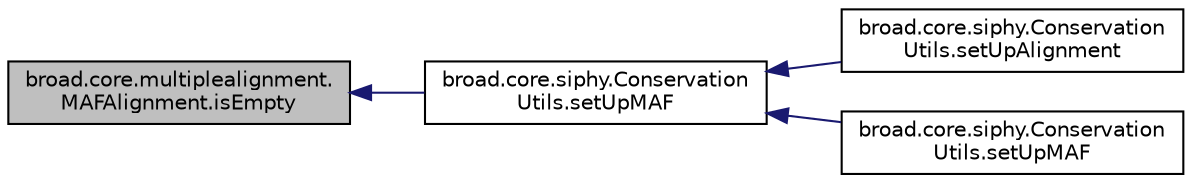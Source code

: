 digraph "broad.core.multiplealignment.MAFAlignment.isEmpty"
{
  edge [fontname="Helvetica",fontsize="10",labelfontname="Helvetica",labelfontsize="10"];
  node [fontname="Helvetica",fontsize="10",shape=record];
  rankdir="LR";
  Node1 [label="broad.core.multiplealignment.\lMAFAlignment.isEmpty",height=0.2,width=0.4,color="black", fillcolor="grey75", style="filled" fontcolor="black"];
  Node1 -> Node2 [dir="back",color="midnightblue",fontsize="10",style="solid"];
  Node2 [label="broad.core.siphy.Conservation\lUtils.setUpMAF",height=0.2,width=0.4,color="black", fillcolor="white", style="filled",URL="$classbroad_1_1core_1_1siphy_1_1_conservation_utils.html#ae322901c948bd97e564e120f7f98046c"];
  Node2 -> Node3 [dir="back",color="midnightblue",fontsize="10",style="solid"];
  Node3 [label="broad.core.siphy.Conservation\lUtils.setUpAlignment",height=0.2,width=0.4,color="black", fillcolor="white", style="filled",URL="$classbroad_1_1core_1_1siphy_1_1_conservation_utils.html#ab3eecb49e17d4de98098b5b85d53dcf4"];
  Node2 -> Node4 [dir="back",color="midnightblue",fontsize="10",style="solid"];
  Node4 [label="broad.core.siphy.Conservation\lUtils.setUpMAF",height=0.2,width=0.4,color="black", fillcolor="white", style="filled",URL="$classbroad_1_1core_1_1siphy_1_1_conservation_utils.html#a2e8a2956dfe5e74d9cf4fbf09bb29fed"];
}
